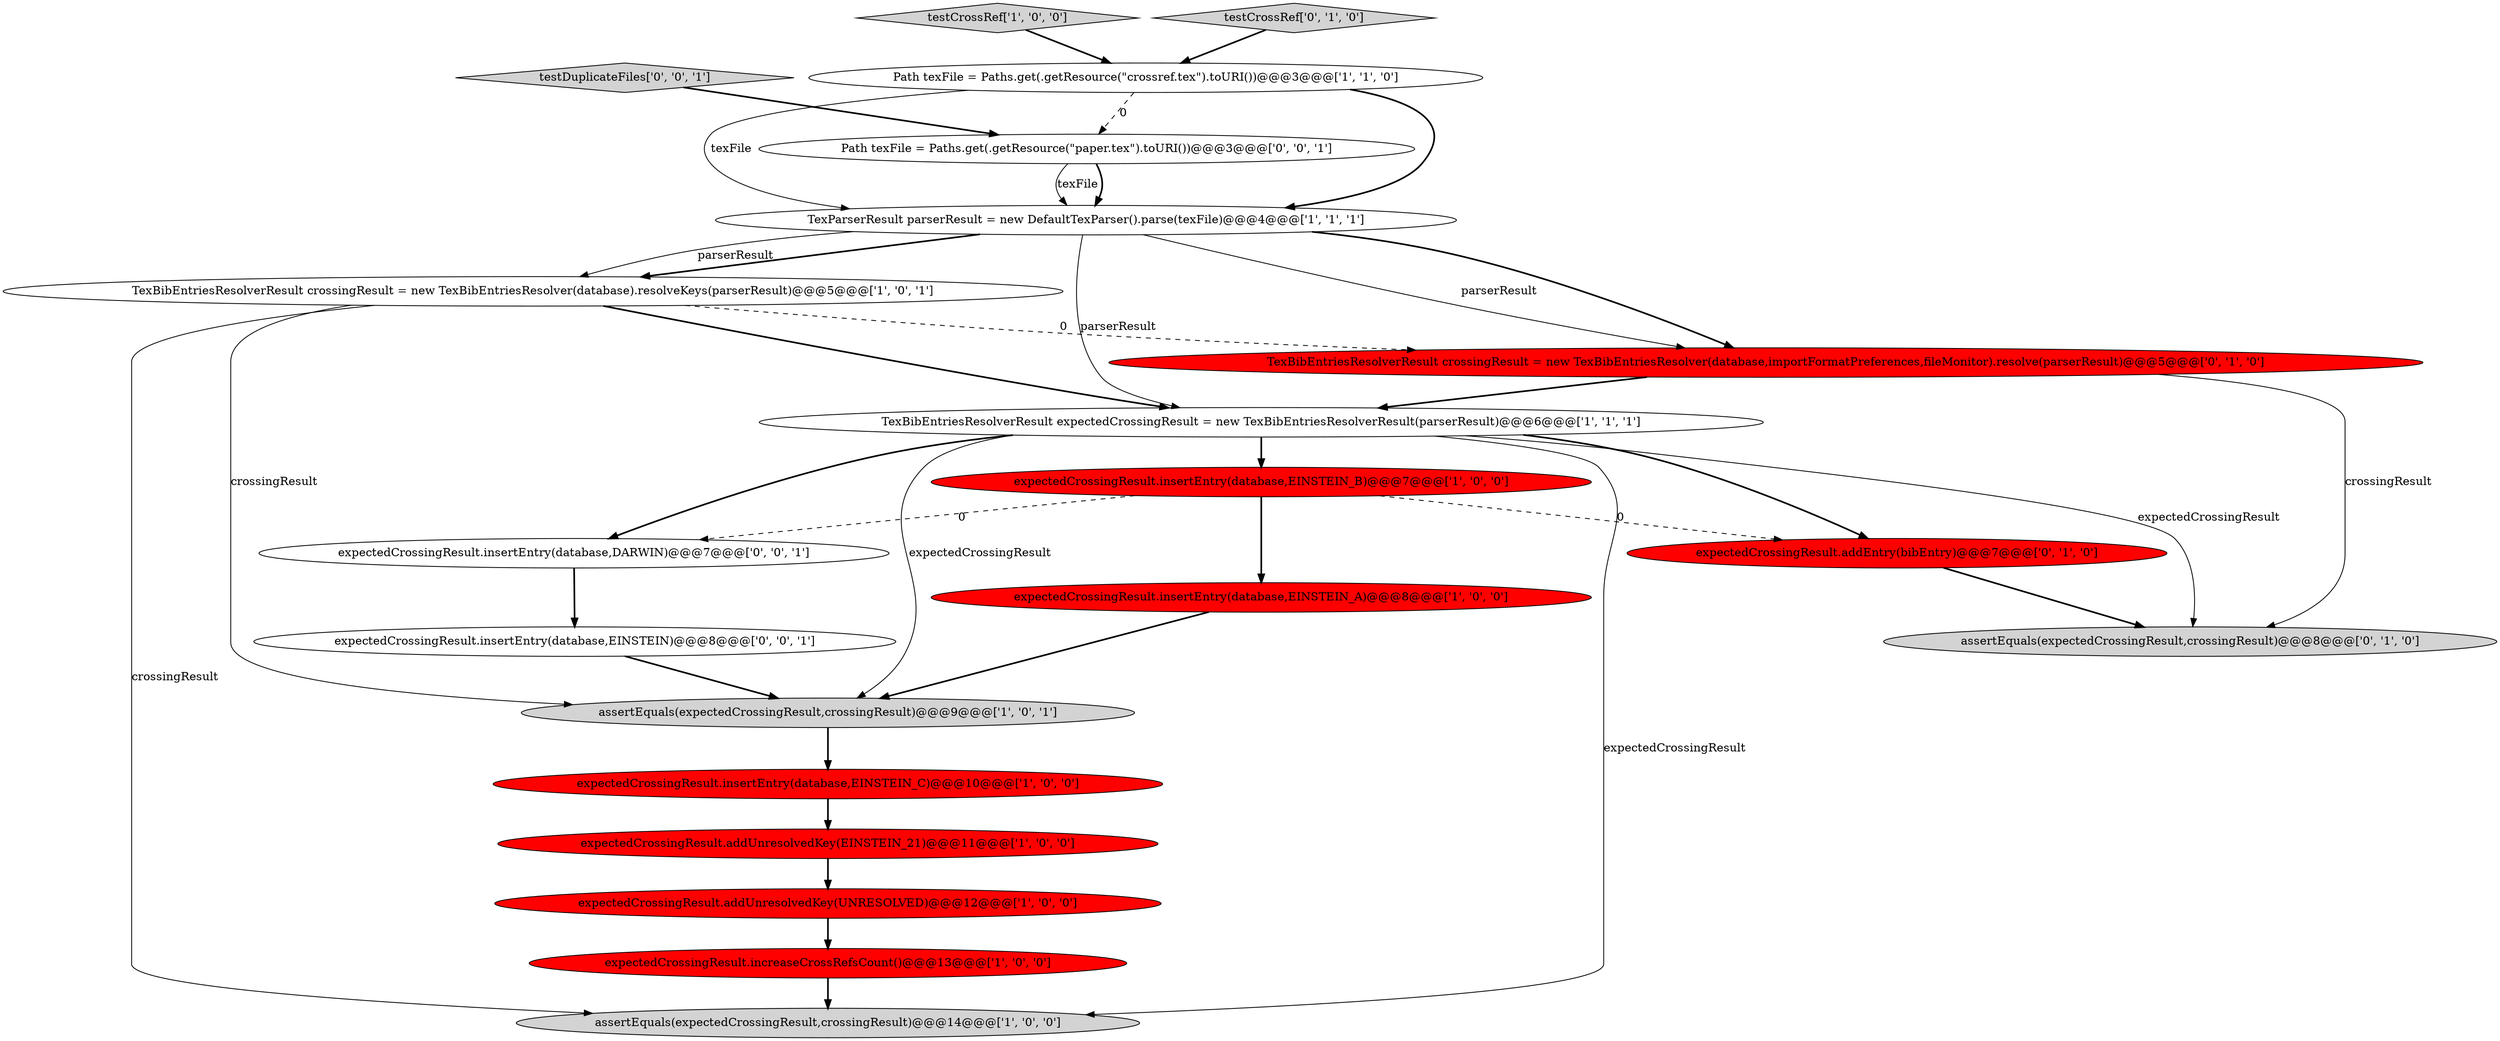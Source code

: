 digraph {
13 [style = filled, label = "expectedCrossingResult.addEntry(bibEntry)@@@7@@@['0', '1', '0']", fillcolor = red, shape = ellipse image = "AAA1AAABBB2BBB"];
15 [style = filled, label = "assertEquals(expectedCrossingResult,crossingResult)@@@8@@@['0', '1', '0']", fillcolor = lightgray, shape = ellipse image = "AAA0AAABBB2BBB"];
3 [style = filled, label = "assertEquals(expectedCrossingResult,crossingResult)@@@14@@@['1', '0', '0']", fillcolor = lightgray, shape = ellipse image = "AAA0AAABBB1BBB"];
0 [style = filled, label = "assertEquals(expectedCrossingResult,crossingResult)@@@9@@@['1', '0', '1']", fillcolor = lightgray, shape = ellipse image = "AAA0AAABBB1BBB"];
18 [style = filled, label = "expectedCrossingResult.insertEntry(database,EINSTEIN)@@@8@@@['0', '0', '1']", fillcolor = white, shape = ellipse image = "AAA0AAABBB3BBB"];
4 [style = filled, label = "testCrossRef['1', '0', '0']", fillcolor = lightgray, shape = diamond image = "AAA0AAABBB1BBB"];
19 [style = filled, label = "testDuplicateFiles['0', '0', '1']", fillcolor = lightgray, shape = diamond image = "AAA0AAABBB3BBB"];
12 [style = filled, label = "expectedCrossingResult.insertEntry(database,EINSTEIN_A)@@@8@@@['1', '0', '0']", fillcolor = red, shape = ellipse image = "AAA1AAABBB1BBB"];
2 [style = filled, label = "expectedCrossingResult.insertEntry(database,EINSTEIN_B)@@@7@@@['1', '0', '0']", fillcolor = red, shape = ellipse image = "AAA1AAABBB1BBB"];
17 [style = filled, label = "expectedCrossingResult.insertEntry(database,DARWIN)@@@7@@@['0', '0', '1']", fillcolor = white, shape = ellipse image = "AAA0AAABBB3BBB"];
7 [style = filled, label = "expectedCrossingResult.increaseCrossRefsCount()@@@13@@@['1', '0', '0']", fillcolor = red, shape = ellipse image = "AAA1AAABBB1BBB"];
8 [style = filled, label = "TexBibEntriesResolverResult crossingResult = new TexBibEntriesResolver(database).resolveKeys(parserResult)@@@5@@@['1', '0', '1']", fillcolor = white, shape = ellipse image = "AAA0AAABBB1BBB"];
20 [style = filled, label = "Path texFile = Paths.get(.getResource(\"paper.tex\").toURI())@@@3@@@['0', '0', '1']", fillcolor = white, shape = ellipse image = "AAA0AAABBB3BBB"];
5 [style = filled, label = "TexBibEntriesResolverResult expectedCrossingResult = new TexBibEntriesResolverResult(parserResult)@@@6@@@['1', '1', '1']", fillcolor = white, shape = ellipse image = "AAA0AAABBB1BBB"];
9 [style = filled, label = "expectedCrossingResult.insertEntry(database,EINSTEIN_C)@@@10@@@['1', '0', '0']", fillcolor = red, shape = ellipse image = "AAA1AAABBB1BBB"];
6 [style = filled, label = "Path texFile = Paths.get(.getResource(\"crossref.tex\").toURI())@@@3@@@['1', '1', '0']", fillcolor = white, shape = ellipse image = "AAA0AAABBB1BBB"];
1 [style = filled, label = "expectedCrossingResult.addUnresolvedKey(UNRESOLVED)@@@12@@@['1', '0', '0']", fillcolor = red, shape = ellipse image = "AAA1AAABBB1BBB"];
10 [style = filled, label = "TexParserResult parserResult = new DefaultTexParser().parse(texFile)@@@4@@@['1', '1', '1']", fillcolor = white, shape = ellipse image = "AAA0AAABBB1BBB"];
14 [style = filled, label = "TexBibEntriesResolverResult crossingResult = new TexBibEntriesResolver(database,importFormatPreferences,fileMonitor).resolve(parserResult)@@@5@@@['0', '1', '0']", fillcolor = red, shape = ellipse image = "AAA1AAABBB2BBB"];
11 [style = filled, label = "expectedCrossingResult.addUnresolvedKey(EINSTEIN_21)@@@11@@@['1', '0', '0']", fillcolor = red, shape = ellipse image = "AAA1AAABBB1BBB"];
16 [style = filled, label = "testCrossRef['0', '1', '0']", fillcolor = lightgray, shape = diamond image = "AAA0AAABBB2BBB"];
5->15 [style = solid, label="expectedCrossingResult"];
0->9 [style = bold, label=""];
9->11 [style = bold, label=""];
10->14 [style = bold, label=""];
11->1 [style = bold, label=""];
4->6 [style = bold, label=""];
6->20 [style = dashed, label="0"];
16->6 [style = bold, label=""];
19->20 [style = bold, label=""];
5->3 [style = solid, label="expectedCrossingResult"];
14->15 [style = solid, label="crossingResult"];
5->0 [style = solid, label="expectedCrossingResult"];
8->14 [style = dashed, label="0"];
5->17 [style = bold, label=""];
12->0 [style = bold, label=""];
1->7 [style = bold, label=""];
2->17 [style = dashed, label="0"];
7->3 [style = bold, label=""];
2->12 [style = bold, label=""];
10->5 [style = solid, label="parserResult"];
20->10 [style = bold, label=""];
5->2 [style = bold, label=""];
10->8 [style = bold, label=""];
8->5 [style = bold, label=""];
20->10 [style = solid, label="texFile"];
10->8 [style = solid, label="parserResult"];
2->13 [style = dashed, label="0"];
6->10 [style = bold, label=""];
5->13 [style = bold, label=""];
8->3 [style = solid, label="crossingResult"];
6->10 [style = solid, label="texFile"];
13->15 [style = bold, label=""];
10->14 [style = solid, label="parserResult"];
8->0 [style = solid, label="crossingResult"];
18->0 [style = bold, label=""];
17->18 [style = bold, label=""];
14->5 [style = bold, label=""];
}
